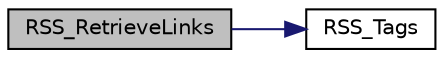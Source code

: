 digraph G
{
  edge [fontname="Helvetica",fontsize="10",labelfontname="Helvetica",labelfontsize="10"];
  node [fontname="Helvetica",fontsize="10",shape=record];
  rankdir="LR";
  Node1 [label="RSS_RetrieveLinks",height=0.2,width=0.4,color="black", fillcolor="grey75", style="filled" fontcolor="black"];
  Node1 -> Node2 [color="midnightblue",fontsize="10",style="solid",fontname="Helvetica"];
  Node2 [label="RSS_Tags",height=0.2,width=0.4,color="black", fillcolor="white", style="filled",URL="$rsslib_8php.html#a1c9ed082051a2788582ebe80a146d538"];
}
